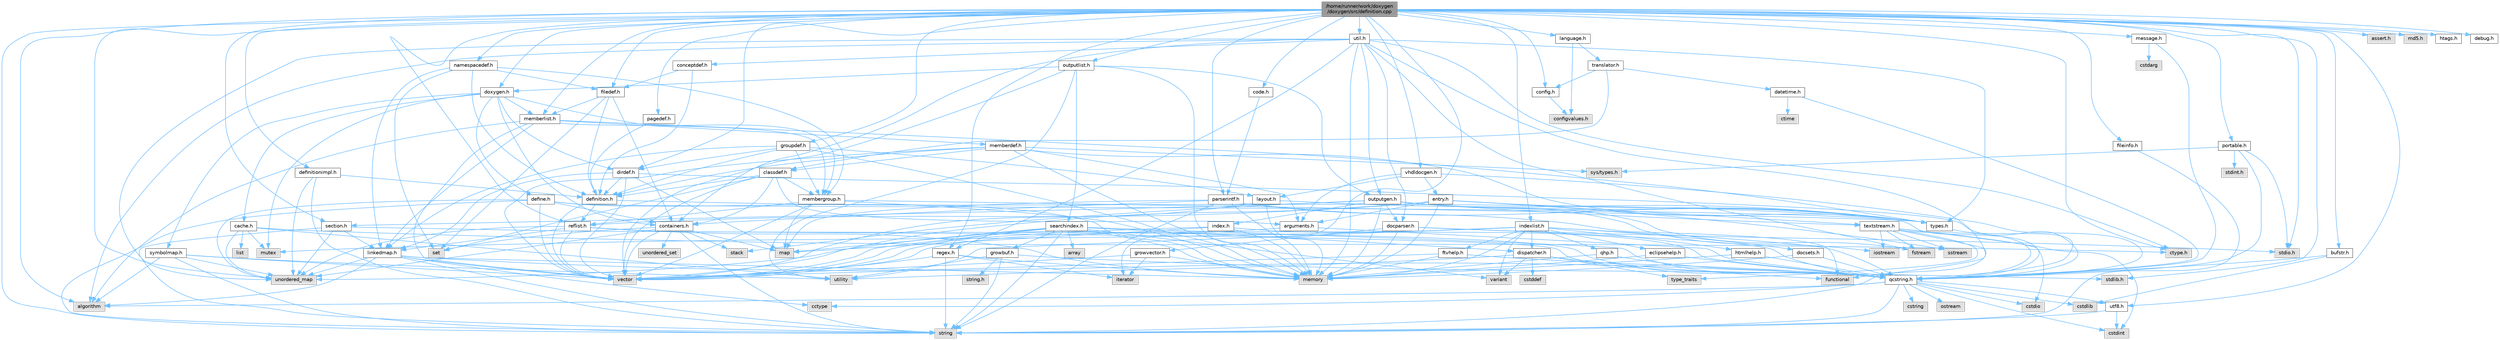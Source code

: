 digraph "/home/runner/work/doxygen/doxygen/src/definition.cpp"
{
 // INTERACTIVE_SVG=YES
 // LATEX_PDF_SIZE
  bgcolor="transparent";
  edge [fontname=Helvetica,fontsize=10,labelfontname=Helvetica,labelfontsize=10];
  node [fontname=Helvetica,fontsize=10,shape=box,height=0.2,width=0.4];
  Node1 [label="/home/runner/work/doxygen\l/doxygen/src/definition.cpp",height=0.2,width=0.4,color="gray40", fillcolor="grey60", style="filled", fontcolor="black",tooltip=" "];
  Node1 -> Node2 [color="steelblue1",style="solid"];
  Node2 [label="algorithm",height=0.2,width=0.4,color="grey60", fillcolor="#E0E0E0", style="filled",tooltip=" "];
  Node1 -> Node3 [color="steelblue1",style="solid"];
  Node3 [label="iterator",height=0.2,width=0.4,color="grey60", fillcolor="#E0E0E0", style="filled",tooltip=" "];
  Node1 -> Node4 [color="steelblue1",style="solid"];
  Node4 [label="unordered_map",height=0.2,width=0.4,color="grey60", fillcolor="#E0E0E0", style="filled",tooltip=" "];
  Node1 -> Node5 [color="steelblue1",style="solid"];
  Node5 [label="string",height=0.2,width=0.4,color="grey60", fillcolor="#E0E0E0", style="filled",tooltip=" "];
  Node1 -> Node6 [color="steelblue1",style="solid"];
  Node6 [label="ctype.h",height=0.2,width=0.4,color="grey60", fillcolor="#E0E0E0", style="filled",tooltip=" "];
  Node1 -> Node7 [color="steelblue1",style="solid"];
  Node7 [label="stdio.h",height=0.2,width=0.4,color="grey60", fillcolor="#E0E0E0", style="filled",tooltip=" "];
  Node1 -> Node8 [color="steelblue1",style="solid"];
  Node8 [label="stdlib.h",height=0.2,width=0.4,color="grey60", fillcolor="#E0E0E0", style="filled",tooltip=" "];
  Node1 -> Node9 [color="steelblue1",style="solid"];
  Node9 [label="assert.h",height=0.2,width=0.4,color="grey60", fillcolor="#E0E0E0", style="filled",tooltip=" "];
  Node1 -> Node10 [color="steelblue1",style="solid"];
  Node10 [label="md5.h",height=0.2,width=0.4,color="grey60", fillcolor="#E0E0E0", style="filled",tooltip=" "];
  Node1 -> Node11 [color="steelblue1",style="solid"];
  Node11 [label="regex.h",height=0.2,width=0.4,color="grey40", fillcolor="white", style="filled",URL="$d1/d21/regex_8h.html",tooltip=" "];
  Node11 -> Node12 [color="steelblue1",style="solid"];
  Node12 [label="memory",height=0.2,width=0.4,color="grey60", fillcolor="#E0E0E0", style="filled",tooltip=" "];
  Node11 -> Node5 [color="steelblue1",style="solid"];
  Node11 -> Node13 [color="steelblue1",style="solid"];
  Node13 [label="vector",height=0.2,width=0.4,color="grey60", fillcolor="#E0E0E0", style="filled",tooltip=" "];
  Node11 -> Node3 [color="steelblue1",style="solid"];
  Node1 -> Node14 [color="steelblue1",style="solid"];
  Node14 [label="config.h",height=0.2,width=0.4,color="grey40", fillcolor="white", style="filled",URL="$db/d16/config_8h.html",tooltip=" "];
  Node14 -> Node15 [color="steelblue1",style="solid"];
  Node15 [label="configvalues.h",height=0.2,width=0.4,color="grey60", fillcolor="#E0E0E0", style="filled",tooltip=" "];
  Node1 -> Node16 [color="steelblue1",style="solid"];
  Node16 [label="definitionimpl.h",height=0.2,width=0.4,color="grey40", fillcolor="white", style="filled",URL="$d2/dab/definitionimpl_8h.html",tooltip=" "];
  Node16 -> Node4 [color="steelblue1",style="solid"];
  Node16 -> Node5 [color="steelblue1",style="solid"];
  Node16 -> Node17 [color="steelblue1",style="solid"];
  Node17 [label="definition.h",height=0.2,width=0.4,color="grey40", fillcolor="white", style="filled",URL="$df/da1/definition_8h.html",tooltip=" "];
  Node17 -> Node13 [color="steelblue1",style="solid"];
  Node17 -> Node18 [color="steelblue1",style="solid"];
  Node18 [label="types.h",height=0.2,width=0.4,color="grey40", fillcolor="white", style="filled",URL="$d9/d49/types_8h.html",tooltip="This file contains a number of basic enums and types."];
  Node18 -> Node19 [color="steelblue1",style="solid"];
  Node19 [label="qcstring.h",height=0.2,width=0.4,color="grey40", fillcolor="white", style="filled",URL="$d7/d5c/qcstring_8h.html",tooltip=" "];
  Node19 -> Node5 [color="steelblue1",style="solid"];
  Node19 -> Node2 [color="steelblue1",style="solid"];
  Node19 -> Node20 [color="steelblue1",style="solid"];
  Node20 [label="cctype",height=0.2,width=0.4,color="grey60", fillcolor="#E0E0E0", style="filled",tooltip=" "];
  Node19 -> Node21 [color="steelblue1",style="solid"];
  Node21 [label="cstring",height=0.2,width=0.4,color="grey60", fillcolor="#E0E0E0", style="filled",tooltip=" "];
  Node19 -> Node22 [color="steelblue1",style="solid"];
  Node22 [label="cstdio",height=0.2,width=0.4,color="grey60", fillcolor="#E0E0E0", style="filled",tooltip=" "];
  Node19 -> Node23 [color="steelblue1",style="solid"];
  Node23 [label="cstdlib",height=0.2,width=0.4,color="grey60", fillcolor="#E0E0E0", style="filled",tooltip=" "];
  Node19 -> Node24 [color="steelblue1",style="solid"];
  Node24 [label="cstdint",height=0.2,width=0.4,color="grey60", fillcolor="#E0E0E0", style="filled",tooltip=" "];
  Node19 -> Node25 [color="steelblue1",style="solid"];
  Node25 [label="ostream",height=0.2,width=0.4,color="grey60", fillcolor="#E0E0E0", style="filled",tooltip=" "];
  Node19 -> Node26 [color="steelblue1",style="solid"];
  Node26 [label="utf8.h",height=0.2,width=0.4,color="grey40", fillcolor="white", style="filled",URL="$db/d7c/utf8_8h.html",tooltip="Various UTF8 related helper functions."];
  Node26 -> Node24 [color="steelblue1",style="solid"];
  Node26 -> Node5 [color="steelblue1",style="solid"];
  Node17 -> Node27 [color="steelblue1",style="solid"];
  Node27 [label="reflist.h",height=0.2,width=0.4,color="grey40", fillcolor="white", style="filled",URL="$d1/d02/reflist_8h.html",tooltip=" "];
  Node27 -> Node13 [color="steelblue1",style="solid"];
  Node27 -> Node4 [color="steelblue1",style="solid"];
  Node27 -> Node12 [color="steelblue1",style="solid"];
  Node27 -> Node19 [color="steelblue1",style="solid"];
  Node27 -> Node28 [color="steelblue1",style="solid"];
  Node28 [label="linkedmap.h",height=0.2,width=0.4,color="grey40", fillcolor="white", style="filled",URL="$da/de1/linkedmap_8h.html",tooltip=" "];
  Node28 -> Node4 [color="steelblue1",style="solid"];
  Node28 -> Node13 [color="steelblue1",style="solid"];
  Node28 -> Node12 [color="steelblue1",style="solid"];
  Node28 -> Node5 [color="steelblue1",style="solid"];
  Node28 -> Node2 [color="steelblue1",style="solid"];
  Node28 -> Node20 [color="steelblue1",style="solid"];
  Node28 -> Node19 [color="steelblue1",style="solid"];
  Node1 -> Node29 [color="steelblue1",style="solid"];
  Node29 [label="doxygen.h",height=0.2,width=0.4,color="grey40", fillcolor="white", style="filled",URL="$d1/da1/doxygen_8h.html",tooltip=" "];
  Node29 -> Node30 [color="steelblue1",style="solid"];
  Node30 [label="mutex",height=0.2,width=0.4,color="grey60", fillcolor="#E0E0E0", style="filled",tooltip=" "];
  Node29 -> Node31 [color="steelblue1",style="solid"];
  Node31 [label="containers.h",height=0.2,width=0.4,color="grey40", fillcolor="white", style="filled",URL="$d5/d75/containers_8h.html",tooltip=" "];
  Node31 -> Node13 [color="steelblue1",style="solid"];
  Node31 -> Node5 [color="steelblue1",style="solid"];
  Node31 -> Node32 [color="steelblue1",style="solid"];
  Node32 [label="set",height=0.2,width=0.4,color="grey60", fillcolor="#E0E0E0", style="filled",tooltip=" "];
  Node31 -> Node33 [color="steelblue1",style="solid"];
  Node33 [label="map",height=0.2,width=0.4,color="grey60", fillcolor="#E0E0E0", style="filled",tooltip=" "];
  Node31 -> Node34 [color="steelblue1",style="solid"];
  Node34 [label="unordered_set",height=0.2,width=0.4,color="grey60", fillcolor="#E0E0E0", style="filled",tooltip=" "];
  Node31 -> Node4 [color="steelblue1",style="solid"];
  Node31 -> Node35 [color="steelblue1",style="solid"];
  Node35 [label="stack",height=0.2,width=0.4,color="grey60", fillcolor="#E0E0E0", style="filled",tooltip=" "];
  Node29 -> Node36 [color="steelblue1",style="solid"];
  Node36 [label="membergroup.h",height=0.2,width=0.4,color="grey40", fillcolor="white", style="filled",URL="$d9/d11/membergroup_8h.html",tooltip=" "];
  Node36 -> Node13 [color="steelblue1",style="solid"];
  Node36 -> Node33 [color="steelblue1",style="solid"];
  Node36 -> Node12 [color="steelblue1",style="solid"];
  Node36 -> Node18 [color="steelblue1",style="solid"];
  Node36 -> Node27 [color="steelblue1",style="solid"];
  Node29 -> Node37 [color="steelblue1",style="solid"];
  Node37 [label="dirdef.h",height=0.2,width=0.4,color="grey40", fillcolor="white", style="filled",URL="$d6/d15/dirdef_8h.html",tooltip=" "];
  Node37 -> Node13 [color="steelblue1",style="solid"];
  Node37 -> Node33 [color="steelblue1",style="solid"];
  Node37 -> Node19 [color="steelblue1",style="solid"];
  Node37 -> Node28 [color="steelblue1",style="solid"];
  Node37 -> Node17 [color="steelblue1",style="solid"];
  Node29 -> Node38 [color="steelblue1",style="solid"];
  Node38 [label="memberlist.h",height=0.2,width=0.4,color="grey40", fillcolor="white", style="filled",URL="$dd/d78/memberlist_8h.html",tooltip=" "];
  Node38 -> Node13 [color="steelblue1",style="solid"];
  Node38 -> Node2 [color="steelblue1",style="solid"];
  Node38 -> Node39 [color="steelblue1",style="solid"];
  Node39 [label="memberdef.h",height=0.2,width=0.4,color="grey40", fillcolor="white", style="filled",URL="$d4/d46/memberdef_8h.html",tooltip=" "];
  Node39 -> Node13 [color="steelblue1",style="solid"];
  Node39 -> Node12 [color="steelblue1",style="solid"];
  Node39 -> Node40 [color="steelblue1",style="solid"];
  Node40 [label="sys/types.h",height=0.2,width=0.4,color="grey60", fillcolor="#E0E0E0", style="filled",tooltip=" "];
  Node39 -> Node18 [color="steelblue1",style="solid"];
  Node39 -> Node17 [color="steelblue1",style="solid"];
  Node39 -> Node41 [color="steelblue1",style="solid"];
  Node41 [label="arguments.h",height=0.2,width=0.4,color="grey40", fillcolor="white", style="filled",URL="$df/d9b/arguments_8h.html",tooltip=" "];
  Node41 -> Node13 [color="steelblue1",style="solid"];
  Node41 -> Node19 [color="steelblue1",style="solid"];
  Node39 -> Node42 [color="steelblue1",style="solid"];
  Node42 [label="classdef.h",height=0.2,width=0.4,color="grey40", fillcolor="white", style="filled",URL="$d1/da6/classdef_8h.html",tooltip=" "];
  Node42 -> Node13 [color="steelblue1",style="solid"];
  Node42 -> Node32 [color="steelblue1",style="solid"];
  Node42 -> Node31 [color="steelblue1",style="solid"];
  Node42 -> Node17 [color="steelblue1",style="solid"];
  Node42 -> Node41 [color="steelblue1",style="solid"];
  Node42 -> Node36 [color="steelblue1",style="solid"];
  Node38 -> Node28 [color="steelblue1",style="solid"];
  Node38 -> Node18 [color="steelblue1",style="solid"];
  Node38 -> Node36 [color="steelblue1",style="solid"];
  Node29 -> Node43 [color="steelblue1",style="solid"];
  Node43 [label="define.h",height=0.2,width=0.4,color="grey40", fillcolor="white", style="filled",URL="$df/d67/define_8h.html",tooltip=" "];
  Node43 -> Node13 [color="steelblue1",style="solid"];
  Node43 -> Node12 [color="steelblue1",style="solid"];
  Node43 -> Node5 [color="steelblue1",style="solid"];
  Node43 -> Node4 [color="steelblue1",style="solid"];
  Node43 -> Node19 [color="steelblue1",style="solid"];
  Node43 -> Node31 [color="steelblue1",style="solid"];
  Node29 -> Node44 [color="steelblue1",style="solid"];
  Node44 [label="cache.h",height=0.2,width=0.4,color="grey40", fillcolor="white", style="filled",URL="$d3/d26/cache_8h.html",tooltip=" "];
  Node44 -> Node45 [color="steelblue1",style="solid"];
  Node45 [label="list",height=0.2,width=0.4,color="grey60", fillcolor="#E0E0E0", style="filled",tooltip=" "];
  Node44 -> Node4 [color="steelblue1",style="solid"];
  Node44 -> Node30 [color="steelblue1",style="solid"];
  Node44 -> Node46 [color="steelblue1",style="solid"];
  Node46 [label="utility",height=0.2,width=0.4,color="grey60", fillcolor="#E0E0E0", style="filled",tooltip=" "];
  Node44 -> Node6 [color="steelblue1",style="solid"];
  Node29 -> Node47 [color="steelblue1",style="solid"];
  Node47 [label="symbolmap.h",height=0.2,width=0.4,color="grey40", fillcolor="white", style="filled",URL="$d7/ddd/symbolmap_8h.html",tooltip=" "];
  Node47 -> Node2 [color="steelblue1",style="solid"];
  Node47 -> Node4 [color="steelblue1",style="solid"];
  Node47 -> Node13 [color="steelblue1",style="solid"];
  Node47 -> Node5 [color="steelblue1",style="solid"];
  Node47 -> Node46 [color="steelblue1",style="solid"];
  Node1 -> Node48 [color="steelblue1",style="solid"];
  Node48 [label="language.h",height=0.2,width=0.4,color="grey40", fillcolor="white", style="filled",URL="$d8/dce/language_8h.html",tooltip=" "];
  Node48 -> Node49 [color="steelblue1",style="solid"];
  Node49 [label="translator.h",height=0.2,width=0.4,color="grey40", fillcolor="white", style="filled",URL="$d9/df1/translator_8h.html",tooltip=" "];
  Node49 -> Node42 [color="steelblue1",style="solid"];
  Node49 -> Node14 [color="steelblue1",style="solid"];
  Node49 -> Node50 [color="steelblue1",style="solid"];
  Node50 [label="datetime.h",height=0.2,width=0.4,color="grey40", fillcolor="white", style="filled",URL="$de/d1b/datetime_8h.html",tooltip=" "];
  Node50 -> Node51 [color="steelblue1",style="solid"];
  Node51 [label="ctime",height=0.2,width=0.4,color="grey60", fillcolor="#E0E0E0", style="filled",tooltip=" "];
  Node50 -> Node19 [color="steelblue1",style="solid"];
  Node48 -> Node15 [color="steelblue1",style="solid"];
  Node1 -> Node52 [color="steelblue1",style="solid"];
  Node52 [label="message.h",height=0.2,width=0.4,color="grey40", fillcolor="white", style="filled",URL="$d2/d0d/message_8h.html",tooltip=" "];
  Node52 -> Node53 [color="steelblue1",style="solid"];
  Node53 [label="cstdarg",height=0.2,width=0.4,color="grey60", fillcolor="#E0E0E0", style="filled",tooltip=" "];
  Node52 -> Node19 [color="steelblue1",style="solid"];
  Node1 -> Node54 [color="steelblue1",style="solid"];
  Node54 [label="portable.h",height=0.2,width=0.4,color="grey40", fillcolor="white", style="filled",URL="$d2/de2/portable_8h.html",tooltip="Portable versions of functions that are platform dependent."];
  Node54 -> Node7 [color="steelblue1",style="solid"];
  Node54 -> Node40 [color="steelblue1",style="solid"];
  Node54 -> Node55 [color="steelblue1",style="solid"];
  Node55 [label="stdint.h",height=0.2,width=0.4,color="grey60", fillcolor="#E0E0E0", style="filled",tooltip=" "];
  Node54 -> Node19 [color="steelblue1",style="solid"];
  Node1 -> Node56 [color="steelblue1",style="solid"];
  Node56 [label="outputlist.h",height=0.2,width=0.4,color="grey40", fillcolor="white", style="filled",URL="$d2/db9/outputlist_8h.html",tooltip=" "];
  Node56 -> Node46 [color="steelblue1",style="solid"];
  Node56 -> Node13 [color="steelblue1",style="solid"];
  Node56 -> Node12 [color="steelblue1",style="solid"];
  Node56 -> Node57 [color="steelblue1",style="solid"];
  Node57 [label="outputgen.h",height=0.2,width=0.4,color="grey40", fillcolor="white", style="filled",URL="$df/d06/outputgen_8h.html",tooltip=" "];
  Node57 -> Node12 [color="steelblue1",style="solid"];
  Node57 -> Node35 [color="steelblue1",style="solid"];
  Node57 -> Node58 [color="steelblue1",style="solid"];
  Node58 [label="iostream",height=0.2,width=0.4,color="grey60", fillcolor="#E0E0E0", style="filled",tooltip=" "];
  Node57 -> Node59 [color="steelblue1",style="solid"];
  Node59 [label="fstream",height=0.2,width=0.4,color="grey60", fillcolor="#E0E0E0", style="filled",tooltip=" "];
  Node57 -> Node18 [color="steelblue1",style="solid"];
  Node57 -> Node60 [color="steelblue1",style="solid"];
  Node60 [label="index.h",height=0.2,width=0.4,color="grey40", fillcolor="white", style="filled",URL="$d1/db5/index_8h.html",tooltip=" "];
  Node60 -> Node12 [color="steelblue1",style="solid"];
  Node60 -> Node13 [color="steelblue1",style="solid"];
  Node60 -> Node33 [color="steelblue1",style="solid"];
  Node60 -> Node19 [color="steelblue1",style="solid"];
  Node57 -> Node61 [color="steelblue1",style="solid"];
  Node61 [label="section.h",height=0.2,width=0.4,color="grey40", fillcolor="white", style="filled",URL="$d1/d2a/section_8h.html",tooltip=" "];
  Node61 -> Node5 [color="steelblue1",style="solid"];
  Node61 -> Node4 [color="steelblue1",style="solid"];
  Node61 -> Node19 [color="steelblue1",style="solid"];
  Node61 -> Node28 [color="steelblue1",style="solid"];
  Node57 -> Node62 [color="steelblue1",style="solid"];
  Node62 [label="textstream.h",height=0.2,width=0.4,color="grey40", fillcolor="white", style="filled",URL="$d4/d7d/textstream_8h.html",tooltip=" "];
  Node62 -> Node5 [color="steelblue1",style="solid"];
  Node62 -> Node58 [color="steelblue1",style="solid"];
  Node62 -> Node63 [color="steelblue1",style="solid"];
  Node63 [label="sstream",height=0.2,width=0.4,color="grey60", fillcolor="#E0E0E0", style="filled",tooltip=" "];
  Node62 -> Node24 [color="steelblue1",style="solid"];
  Node62 -> Node22 [color="steelblue1",style="solid"];
  Node62 -> Node59 [color="steelblue1",style="solid"];
  Node62 -> Node64 [color="steelblue1",style="solid"];
  Node64 [label="type_traits",height=0.2,width=0.4,color="grey60", fillcolor="#E0E0E0", style="filled",tooltip=" "];
  Node62 -> Node19 [color="steelblue1",style="solid"];
  Node57 -> Node65 [color="steelblue1",style="solid"];
  Node65 [label="docparser.h",height=0.2,width=0.4,color="grey40", fillcolor="white", style="filled",URL="$de/d9c/docparser_8h.html",tooltip=" "];
  Node65 -> Node7 [color="steelblue1",style="solid"];
  Node65 -> Node12 [color="steelblue1",style="solid"];
  Node65 -> Node19 [color="steelblue1",style="solid"];
  Node65 -> Node66 [color="steelblue1",style="solid"];
  Node66 [label="growvector.h",height=0.2,width=0.4,color="grey40", fillcolor="white", style="filled",URL="$d7/d50/growvector_8h.html",tooltip=" "];
  Node66 -> Node13 [color="steelblue1",style="solid"];
  Node66 -> Node12 [color="steelblue1",style="solid"];
  Node66 -> Node3 [color="steelblue1",style="solid"];
  Node56 -> Node67 [color="steelblue1",style="solid"];
  Node67 [label="searchindex.h",height=0.2,width=0.4,color="grey40", fillcolor="white", style="filled",URL="$de/d07/searchindex_8h.html",tooltip="Web server based search engine."];
  Node67 -> Node12 [color="steelblue1",style="solid"];
  Node67 -> Node13 [color="steelblue1",style="solid"];
  Node67 -> Node33 [color="steelblue1",style="solid"];
  Node67 -> Node4 [color="steelblue1",style="solid"];
  Node67 -> Node5 [color="steelblue1",style="solid"];
  Node67 -> Node68 [color="steelblue1",style="solid"];
  Node68 [label="array",height=0.2,width=0.4,color="grey60", fillcolor="#E0E0E0", style="filled",tooltip=" "];
  Node67 -> Node69 [color="steelblue1",style="solid"];
  Node69 [label="variant",height=0.2,width=0.4,color="grey60", fillcolor="#E0E0E0", style="filled",tooltip=" "];
  Node67 -> Node19 [color="steelblue1",style="solid"];
  Node67 -> Node70 [color="steelblue1",style="solid"];
  Node70 [label="growbuf.h",height=0.2,width=0.4,color="grey40", fillcolor="white", style="filled",URL="$dd/d72/growbuf_8h.html",tooltip=" "];
  Node70 -> Node46 [color="steelblue1",style="solid"];
  Node70 -> Node8 [color="steelblue1",style="solid"];
  Node70 -> Node71 [color="steelblue1",style="solid"];
  Node71 [label="string.h",height=0.2,width=0.4,color="grey60", fillcolor="#E0E0E0", style="filled",tooltip=" "];
  Node70 -> Node5 [color="steelblue1",style="solid"];
  Node67 -> Node72 [color="steelblue1",style="solid"];
  Node72 [label="dispatcher.h",height=0.2,width=0.4,color="grey40", fillcolor="white", style="filled",URL="$da/d73/dispatcher_8h.html",tooltip=" "];
  Node72 -> Node73 [color="steelblue1",style="solid"];
  Node73 [label="cstddef",height=0.2,width=0.4,color="grey60", fillcolor="#E0E0E0", style="filled",tooltip=" "];
  Node72 -> Node46 [color="steelblue1",style="solid"];
  Node72 -> Node74 [color="steelblue1",style="solid"];
  Node74 [label="functional",height=0.2,width=0.4,color="grey60", fillcolor="#E0E0E0", style="filled",tooltip=" "];
  Node72 -> Node69 [color="steelblue1",style="solid"];
  Node72 -> Node64 [color="steelblue1",style="solid"];
  Node56 -> Node29 [color="steelblue1",style="solid"];
  Node1 -> Node75 [color="steelblue1",style="solid"];
  Node75 [label="code.h",height=0.2,width=0.4,color="grey40", fillcolor="white", style="filled",URL="$dd/dd8/code_8h.html",tooltip=" "];
  Node75 -> Node76 [color="steelblue1",style="solid"];
  Node76 [label="parserintf.h",height=0.2,width=0.4,color="grey40", fillcolor="white", style="filled",URL="$da/d55/parserintf_8h.html",tooltip=" "];
  Node76 -> Node74 [color="steelblue1",style="solid"];
  Node76 -> Node12 [color="steelblue1",style="solid"];
  Node76 -> Node33 [color="steelblue1",style="solid"];
  Node76 -> Node5 [color="steelblue1",style="solid"];
  Node76 -> Node18 [color="steelblue1",style="solid"];
  Node76 -> Node31 [color="steelblue1",style="solid"];
  Node1 -> Node77 [color="steelblue1",style="solid"];
  Node77 [label="util.h",height=0.2,width=0.4,color="grey40", fillcolor="white", style="filled",URL="$d8/d3c/util_8h.html",tooltip="A bunch of utility functions."];
  Node77 -> Node12 [color="steelblue1",style="solid"];
  Node77 -> Node4 [color="steelblue1",style="solid"];
  Node77 -> Node2 [color="steelblue1",style="solid"];
  Node77 -> Node74 [color="steelblue1",style="solid"];
  Node77 -> Node59 [color="steelblue1",style="solid"];
  Node77 -> Node6 [color="steelblue1",style="solid"];
  Node77 -> Node18 [color="steelblue1",style="solid"];
  Node77 -> Node65 [color="steelblue1",style="solid"];
  Node77 -> Node31 [color="steelblue1",style="solid"];
  Node77 -> Node57 [color="steelblue1",style="solid"];
  Node77 -> Node11 [color="steelblue1",style="solid"];
  Node77 -> Node78 [color="steelblue1",style="solid"];
  Node78 [label="conceptdef.h",height=0.2,width=0.4,color="grey40", fillcolor="white", style="filled",URL="$da/df1/conceptdef_8h.html",tooltip=" "];
  Node78 -> Node17 [color="steelblue1",style="solid"];
  Node78 -> Node79 [color="steelblue1",style="solid"];
  Node79 [label="filedef.h",height=0.2,width=0.4,color="grey40", fillcolor="white", style="filled",URL="$d4/d3a/filedef_8h.html",tooltip=" "];
  Node79 -> Node32 [color="steelblue1",style="solid"];
  Node79 -> Node17 [color="steelblue1",style="solid"];
  Node79 -> Node38 [color="steelblue1",style="solid"];
  Node79 -> Node31 [color="steelblue1",style="solid"];
  Node1 -> Node80 [color="steelblue1",style="solid"];
  Node80 [label="groupdef.h",height=0.2,width=0.4,color="grey40", fillcolor="white", style="filled",URL="$d1/de6/groupdef_8h.html",tooltip=" "];
  Node80 -> Node12 [color="steelblue1",style="solid"];
  Node80 -> Node17 [color="steelblue1",style="solid"];
  Node80 -> Node37 [color="steelblue1",style="solid"];
  Node80 -> Node81 [color="steelblue1",style="solid"];
  Node81 [label="layout.h",height=0.2,width=0.4,color="grey40", fillcolor="white", style="filled",URL="$db/d51/layout_8h.html",tooltip=" "];
  Node81 -> Node12 [color="steelblue1",style="solid"];
  Node81 -> Node13 [color="steelblue1",style="solid"];
  Node81 -> Node18 [color="steelblue1",style="solid"];
  Node80 -> Node36 [color="steelblue1",style="solid"];
  Node80 -> Node28 [color="steelblue1",style="solid"];
  Node1 -> Node82 [color="steelblue1",style="solid"];
  Node82 [label="pagedef.h",height=0.2,width=0.4,color="grey40", fillcolor="white", style="filled",URL="$dd/d66/pagedef_8h.html",tooltip=" "];
  Node82 -> Node17 [color="steelblue1",style="solid"];
  Node1 -> Node61 [color="steelblue1",style="solid"];
  Node1 -> Node83 [color="steelblue1",style="solid"];
  Node83 [label="htags.h",height=0.2,width=0.4,color="grey40", fillcolor="white", style="filled",URL="$d7/d85/htags_8h.html",tooltip=" "];
  Node1 -> Node76 [color="steelblue1",style="solid"];
  Node1 -> Node84 [color="steelblue1",style="solid"];
  Node84 [label="debug.h",height=0.2,width=0.4,color="grey40", fillcolor="white", style="filled",URL="$db/d16/debug_8h.html",tooltip=" "];
  Node1 -> Node85 [color="steelblue1",style="solid"];
  Node85 [label="vhdldocgen.h",height=0.2,width=0.4,color="grey40", fillcolor="white", style="filled",URL="$dd/dec/vhdldocgen_8h.html",tooltip=" "];
  Node85 -> Node19 [color="steelblue1",style="solid"];
  Node85 -> Node81 [color="steelblue1",style="solid"];
  Node85 -> Node41 [color="steelblue1",style="solid"];
  Node85 -> Node86 [color="steelblue1",style="solid"];
  Node86 [label="entry.h",height=0.2,width=0.4,color="grey40", fillcolor="white", style="filled",URL="$d1/dc6/entry_8h.html",tooltip=" "];
  Node86 -> Node13 [color="steelblue1",style="solid"];
  Node86 -> Node12 [color="steelblue1",style="solid"];
  Node86 -> Node63 [color="steelblue1",style="solid"];
  Node86 -> Node18 [color="steelblue1",style="solid"];
  Node86 -> Node41 [color="steelblue1",style="solid"];
  Node86 -> Node27 [color="steelblue1",style="solid"];
  Node86 -> Node62 [color="steelblue1",style="solid"];
  Node1 -> Node38 [color="steelblue1",style="solid"];
  Node1 -> Node87 [color="steelblue1",style="solid"];
  Node87 [label="namespacedef.h",height=0.2,width=0.4,color="grey40", fillcolor="white", style="filled",URL="$d7/d97/namespacedef_8h.html",tooltip=" "];
  Node87 -> Node32 [color="steelblue1",style="solid"];
  Node87 -> Node17 [color="steelblue1",style="solid"];
  Node87 -> Node79 [color="steelblue1",style="solid"];
  Node87 -> Node28 [color="steelblue1",style="solid"];
  Node87 -> Node36 [color="steelblue1",style="solid"];
  Node1 -> Node79 [color="steelblue1",style="solid"];
  Node1 -> Node37 [color="steelblue1",style="solid"];
  Node1 -> Node88 [color="steelblue1",style="solid"];
  Node88 [label="bufstr.h",height=0.2,width=0.4,color="grey40", fillcolor="white", style="filled",URL="$d4/de5/bufstr_8h.html",tooltip=" "];
  Node88 -> Node23 [color="steelblue1",style="solid"];
  Node88 -> Node19 [color="steelblue1",style="solid"];
  Node1 -> Node27 [color="steelblue1",style="solid"];
  Node1 -> Node26 [color="steelblue1",style="solid"];
  Node1 -> Node89 [color="steelblue1",style="solid"];
  Node89 [label="indexlist.h",height=0.2,width=0.4,color="grey40", fillcolor="white", style="filled",URL="$d5/d61/indexlist_8h.html",tooltip=" "];
  Node89 -> Node46 [color="steelblue1",style="solid"];
  Node89 -> Node13 [color="steelblue1",style="solid"];
  Node89 -> Node12 [color="steelblue1",style="solid"];
  Node89 -> Node30 [color="steelblue1",style="solid"];
  Node89 -> Node69 [color="steelblue1",style="solid"];
  Node89 -> Node19 [color="steelblue1",style="solid"];
  Node89 -> Node72 [color="steelblue1",style="solid"];
  Node89 -> Node90 [color="steelblue1",style="solid"];
  Node90 [label="docsets.h",height=0.2,width=0.4,color="grey40", fillcolor="white", style="filled",URL="$d1/db2/docsets_8h.html",tooltip=" "];
  Node90 -> Node12 [color="steelblue1",style="solid"];
  Node90 -> Node19 [color="steelblue1",style="solid"];
  Node89 -> Node91 [color="steelblue1",style="solid"];
  Node91 [label="eclipsehelp.h",height=0.2,width=0.4,color="grey40", fillcolor="white", style="filled",URL="$db/d9e/eclipsehelp_8h.html",tooltip=" "];
  Node91 -> Node12 [color="steelblue1",style="solid"];
  Node91 -> Node19 [color="steelblue1",style="solid"];
  Node89 -> Node92 [color="steelblue1",style="solid"];
  Node92 [label="ftvhelp.h",height=0.2,width=0.4,color="grey40", fillcolor="white", style="filled",URL="$d2/d4a/ftvhelp_8h.html",tooltip=" "];
  Node92 -> Node12 [color="steelblue1",style="solid"];
  Node92 -> Node13 [color="steelblue1",style="solid"];
  Node92 -> Node19 [color="steelblue1",style="solid"];
  Node89 -> Node93 [color="steelblue1",style="solid"];
  Node93 [label="htmlhelp.h",height=0.2,width=0.4,color="grey40", fillcolor="white", style="filled",URL="$d8/dc3/htmlhelp_8h.html",tooltip=" "];
  Node93 -> Node12 [color="steelblue1",style="solid"];
  Node93 -> Node19 [color="steelblue1",style="solid"];
  Node89 -> Node94 [color="steelblue1",style="solid"];
  Node94 [label="qhp.h",height=0.2,width=0.4,color="grey40", fillcolor="white", style="filled",URL="$dc/d20/qhp_8h.html",tooltip=" "];
  Node94 -> Node12 [color="steelblue1",style="solid"];
  Node94 -> Node19 [color="steelblue1",style="solid"];
  Node1 -> Node95 [color="steelblue1",style="solid"];
  Node95 [label="fileinfo.h",height=0.2,width=0.4,color="grey40", fillcolor="white", style="filled",URL="$df/d45/fileinfo_8h.html",tooltip=" "];
  Node95 -> Node5 [color="steelblue1",style="solid"];
}

